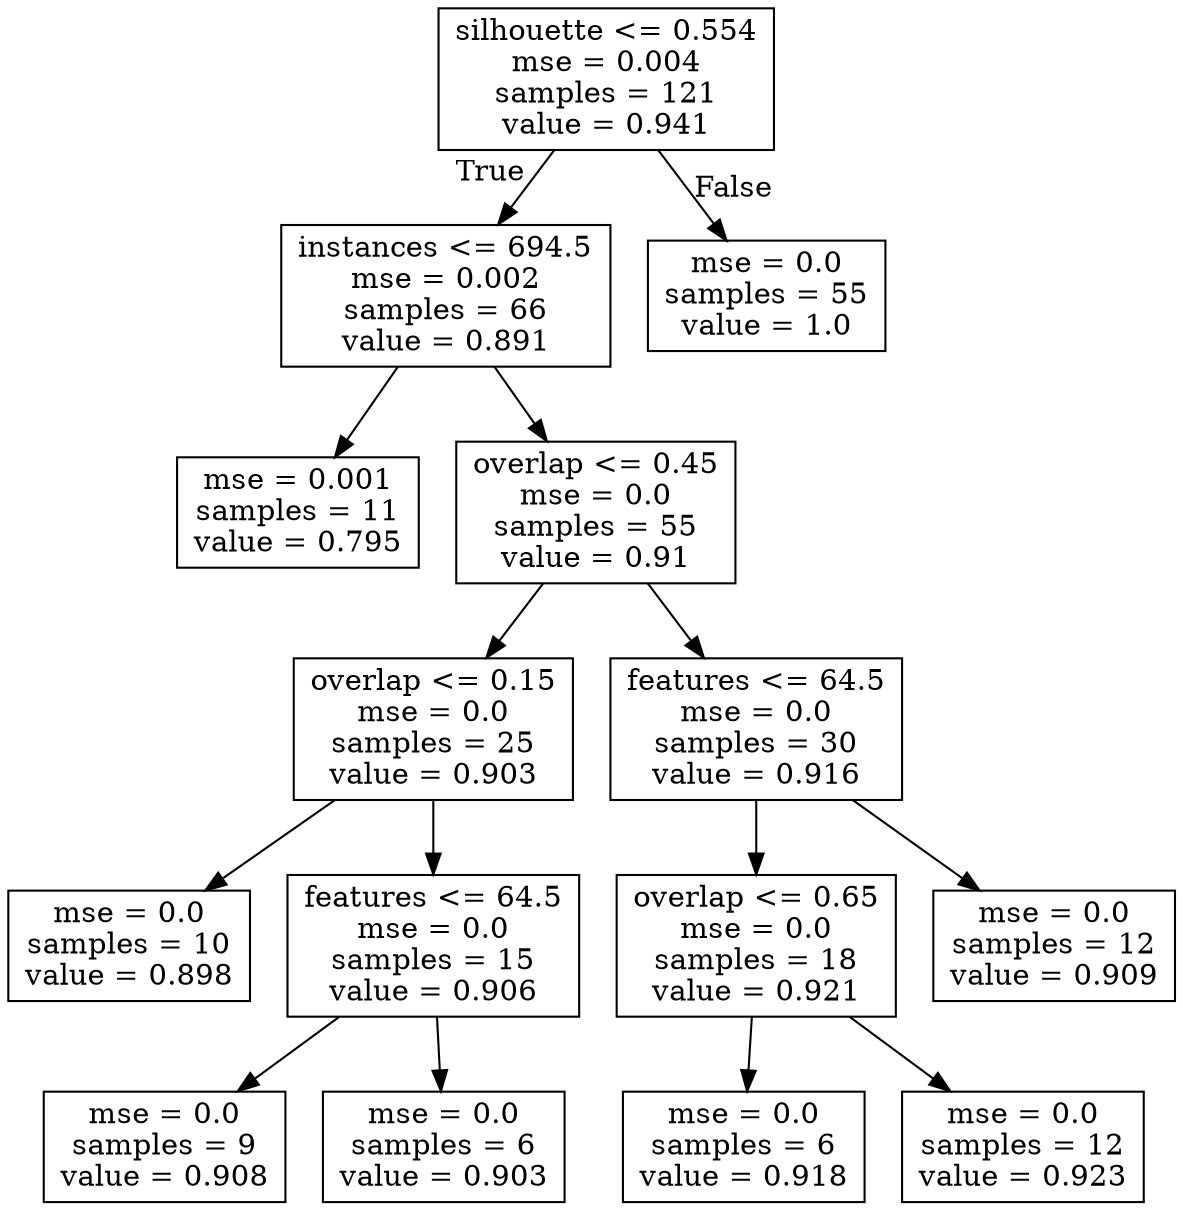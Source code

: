 digraph Tree {
node [shape=box] ;
0 [label="silhouette <= 0.554\nmse = 0.004\nsamples = 121\nvalue = 0.941"] ;
1 [label="instances <= 694.5\nmse = 0.002\nsamples = 66\nvalue = 0.891"] ;
0 -> 1 [labeldistance=2.5, labelangle=45, headlabel="True"] ;
2 [label="mse = 0.001\nsamples = 11\nvalue = 0.795"] ;
1 -> 2 ;
3 [label="overlap <= 0.45\nmse = 0.0\nsamples = 55\nvalue = 0.91"] ;
1 -> 3 ;
4 [label="overlap <= 0.15\nmse = 0.0\nsamples = 25\nvalue = 0.903"] ;
3 -> 4 ;
5 [label="mse = 0.0\nsamples = 10\nvalue = 0.898"] ;
4 -> 5 ;
6 [label="features <= 64.5\nmse = 0.0\nsamples = 15\nvalue = 0.906"] ;
4 -> 6 ;
7 [label="mse = 0.0\nsamples = 9\nvalue = 0.908"] ;
6 -> 7 ;
8 [label="mse = 0.0\nsamples = 6\nvalue = 0.903"] ;
6 -> 8 ;
9 [label="features <= 64.5\nmse = 0.0\nsamples = 30\nvalue = 0.916"] ;
3 -> 9 ;
10 [label="overlap <= 0.65\nmse = 0.0\nsamples = 18\nvalue = 0.921"] ;
9 -> 10 ;
11 [label="mse = 0.0\nsamples = 6\nvalue = 0.918"] ;
10 -> 11 ;
12 [label="mse = 0.0\nsamples = 12\nvalue = 0.923"] ;
10 -> 12 ;
13 [label="mse = 0.0\nsamples = 12\nvalue = 0.909"] ;
9 -> 13 ;
14 [label="mse = 0.0\nsamples = 55\nvalue = 1.0"] ;
0 -> 14 [labeldistance=2.5, labelangle=-45, headlabel="False"] ;
}